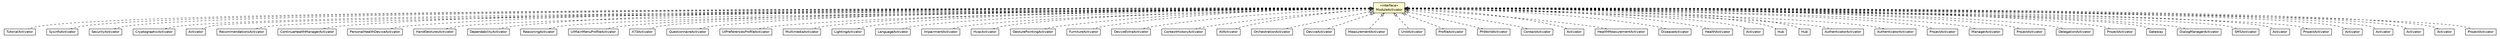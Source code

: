 #!/usr/local/bin/dot
#
# Class diagram 
# Generated by UMLGraph version R5_6-24-gf6e263 (http://www.umlgraph.org/)
#

digraph G {
	edge [fontname="Helvetica",fontsize=10,labelfontname="Helvetica",labelfontsize=10];
	node [fontname="Helvetica",fontsize=10,shape=plaintext];
	nodesep=0.25;
	ranksep=0.5;
	// org.universAAL.middleware.container.ModuleActivator
	c5542085 [label=<<table title="org.universAAL.middleware.container.ModuleActivator" border="0" cellborder="1" cellspacing="0" cellpadding="2" port="p" bgcolor="lemonChiffon" href="./ModuleActivator.html">
		<tr><td><table border="0" cellspacing="0" cellpadding="1">
<tr><td align="center" balign="center"> &#171;interface&#187; </td></tr>
<tr><td align="center" balign="center"> ModuleActivator </td></tr>
		</table></td></tr>
		</table>>, URL="./ModuleActivator.html", fontname="Helvetica", fontcolor="black", fontsize=10.0];
	// org.universAAL.ontology.TutorialActivator
	c5542549 [label=<<table title="org.universAAL.ontology.TutorialActivator" border="0" cellborder="1" cellspacing="0" cellpadding="2" port="p" href="../../ontology/TutorialActivator.html">
		<tr><td><table border="0" cellspacing="0" cellpadding="1">
<tr><td align="center" balign="center"> TutorialActivator </td></tr>
		</table></td></tr>
		</table>>, URL="../../ontology/TutorialActivator.html", fontname="Helvetica", fontcolor="black", fontsize=10.0];
	// org.universAAL.ontology.SysinfoActivator
	c5542552 [label=<<table title="org.universAAL.ontology.SysinfoActivator" border="0" cellborder="1" cellspacing="0" cellpadding="2" port="p" href="../../ontology/SysinfoActivator.html">
		<tr><td><table border="0" cellspacing="0" cellpadding="1">
<tr><td align="center" balign="center"> SysinfoActivator </td></tr>
		</table></td></tr>
		</table>>, URL="../../ontology/SysinfoActivator.html", fontname="Helvetica", fontcolor="black", fontsize=10.0];
	// org.universAAL.ontology.SecurityActivator
	c5542553 [label=<<table title="org.universAAL.ontology.SecurityActivator" border="0" cellborder="1" cellspacing="0" cellpadding="2" port="p" href="../../ontology/SecurityActivator.html">
		<tr><td><table border="0" cellspacing="0" cellpadding="1">
<tr><td align="center" balign="center"> SecurityActivator </td></tr>
		</table></td></tr>
		</table>>, URL="../../ontology/SecurityActivator.html", fontname="Helvetica", fontcolor="black", fontsize=10.0];
	// org.universAAL.ontology.CryptographicActivator
	c5542556 [label=<<table title="org.universAAL.ontology.CryptographicActivator" border="0" cellborder="1" cellspacing="0" cellpadding="2" port="p" href="../../ontology/CryptographicActivator.html">
		<tr><td><table border="0" cellspacing="0" cellpadding="1">
<tr><td align="center" balign="center"> CryptographicActivator </td></tr>
		</table></td></tr>
		</table>>, URL="../../ontology/CryptographicActivator.html", fontname="Helvetica", fontcolor="black", fontsize=10.0];
	// org.universAAL.ontology.Activator
	c5542557 [label=<<table title="org.universAAL.ontology.Activator" border="0" cellborder="1" cellspacing="0" cellpadding="2" port="p" href="../../ontology/Activator.html">
		<tr><td><table border="0" cellspacing="0" cellpadding="1">
<tr><td align="center" balign="center"> Activator </td></tr>
		</table></td></tr>
		</table>>, URL="../../ontology/Activator.html", fontname="Helvetica", fontcolor="black", fontsize=10.0];
	// org.universAAL.ontology.RecommendationsActivator
	c5542559 [label=<<table title="org.universAAL.ontology.RecommendationsActivator" border="0" cellborder="1" cellspacing="0" cellpadding="2" port="p" href="../../ontology/RecommendationsActivator.html">
		<tr><td><table border="0" cellspacing="0" cellpadding="1">
<tr><td align="center" balign="center"> RecommendationsActivator </td></tr>
		</table></td></tr>
		</table>>, URL="../../ontology/RecommendationsActivator.html", fontname="Helvetica", fontcolor="black", fontsize=10.0];
	// org.universAAL.ontology.ContinuaHealthManagerActivator
	c5542562 [label=<<table title="org.universAAL.ontology.ContinuaHealthManagerActivator" border="0" cellborder="1" cellspacing="0" cellpadding="2" port="p" href="../../ontology/ContinuaHealthManagerActivator.html">
		<tr><td><table border="0" cellspacing="0" cellpadding="1">
<tr><td align="center" balign="center"> ContinuaHealthManagerActivator </td></tr>
		</table></td></tr>
		</table>>, URL="../../ontology/ContinuaHealthManagerActivator.html", fontname="Helvetica", fontcolor="black", fontsize=10.0];
	// org.universAAL.ontology.PersonalHealthDeviceActivator
	c5542564 [label=<<table title="org.universAAL.ontology.PersonalHealthDeviceActivator" border="0" cellborder="1" cellspacing="0" cellpadding="2" port="p" href="../../ontology/PersonalHealthDeviceActivator.html">
		<tr><td><table border="0" cellspacing="0" cellpadding="1">
<tr><td align="center" balign="center"> PersonalHealthDeviceActivator </td></tr>
		</table></td></tr>
		</table>>, URL="../../ontology/PersonalHealthDeviceActivator.html", fontname="Helvetica", fontcolor="black", fontsize=10.0];
	// org.universAAL.ontology.HandGesturesActivator
	c5542565 [label=<<table title="org.universAAL.ontology.HandGesturesActivator" border="0" cellborder="1" cellspacing="0" cellpadding="2" port="p" href="../../ontology/HandGesturesActivator.html">
		<tr><td><table border="0" cellspacing="0" cellpadding="1">
<tr><td align="center" balign="center"> HandGesturesActivator </td></tr>
		</table></td></tr>
		</table>>, URL="../../ontology/HandGesturesActivator.html", fontname="Helvetica", fontcolor="black", fontsize=10.0];
	// org.universAAL.ontology.DependabilityActivator
	c5542568 [label=<<table title="org.universAAL.ontology.DependabilityActivator" border="0" cellborder="1" cellspacing="0" cellpadding="2" port="p" href="../../ontology/DependabilityActivator.html">
		<tr><td><table border="0" cellspacing="0" cellpadding="1">
<tr><td align="center" balign="center"> DependabilityActivator </td></tr>
		</table></td></tr>
		</table>>, URL="../../ontology/DependabilityActivator.html", fontname="Helvetica", fontcolor="black", fontsize=10.0];
	// org.universAAL.ontology.ReasoningActivator
	c5542570 [label=<<table title="org.universAAL.ontology.ReasoningActivator" border="0" cellborder="1" cellspacing="0" cellpadding="2" port="p" href="../../ontology/ReasoningActivator.html">
		<tr><td><table border="0" cellspacing="0" cellpadding="1">
<tr><td align="center" balign="center"> ReasoningActivator </td></tr>
		</table></td></tr>
		</table>>, URL="../../ontology/ReasoningActivator.html", fontname="Helvetica", fontcolor="black", fontsize=10.0];
	// org.universAAL.ontology.UIMainMenuProfileActivator
	c5542571 [label=<<table title="org.universAAL.ontology.UIMainMenuProfileActivator" border="0" cellborder="1" cellspacing="0" cellpadding="2" port="p" href="../../ontology/UIMainMenuProfileActivator.html">
		<tr><td><table border="0" cellspacing="0" cellpadding="1">
<tr><td align="center" balign="center"> UIMainMenuProfileActivator </td></tr>
		</table></td></tr>
		</table>>, URL="../../ontology/UIMainMenuProfileActivator.html", fontname="Helvetica", fontcolor="black", fontsize=10.0];
	// org.universAAL.ontology.X73Activator
	c5542573 [label=<<table title="org.universAAL.ontology.X73Activator" border="0" cellborder="1" cellspacing="0" cellpadding="2" port="p" href="../../ontology/X73Activator.html">
		<tr><td><table border="0" cellspacing="0" cellpadding="1">
<tr><td align="center" balign="center"> X73Activator </td></tr>
		</table></td></tr>
		</table>>, URL="../../ontology/X73Activator.html", fontname="Helvetica", fontcolor="black", fontsize=10.0];
	// org.universAAL.ontology.QuestionnaireActivator
	c5542576 [label=<<table title="org.universAAL.ontology.QuestionnaireActivator" border="0" cellborder="1" cellspacing="0" cellpadding="2" port="p" href="../../ontology/QuestionnaireActivator.html">
		<tr><td><table border="0" cellspacing="0" cellpadding="1">
<tr><td align="center" balign="center"> QuestionnaireActivator </td></tr>
		</table></td></tr>
		</table>>, URL="../../ontology/QuestionnaireActivator.html", fontname="Helvetica", fontcolor="black", fontsize=10.0];
	// org.universAAL.ontology.UIPreferencesProfileActivator
	c5542577 [label=<<table title="org.universAAL.ontology.UIPreferencesProfileActivator" border="0" cellborder="1" cellspacing="0" cellpadding="2" port="p" href="../../ontology/UIPreferencesProfileActivator.html">
		<tr><td><table border="0" cellspacing="0" cellpadding="1">
<tr><td align="center" balign="center"> UIPreferencesProfileActivator </td></tr>
		</table></td></tr>
		</table>>, URL="../../ontology/UIPreferencesProfileActivator.html", fontname="Helvetica", fontcolor="black", fontsize=10.0];
	// org.universAAL.ontology.MultimediaActivator
	c5542579 [label=<<table title="org.universAAL.ontology.MultimediaActivator" border="0" cellborder="1" cellspacing="0" cellpadding="2" port="p" href="../../ontology/MultimediaActivator.html">
		<tr><td><table border="0" cellspacing="0" cellpadding="1">
<tr><td align="center" balign="center"> MultimediaActivator </td></tr>
		</table></td></tr>
		</table>>, URL="../../ontology/MultimediaActivator.html", fontname="Helvetica", fontcolor="black", fontsize=10.0];
	// org.universAAL.ontology.LightingActivator
	c5542582 [label=<<table title="org.universAAL.ontology.LightingActivator" border="0" cellborder="1" cellspacing="0" cellpadding="2" port="p" href="../../ontology/LightingActivator.html">
		<tr><td><table border="0" cellspacing="0" cellpadding="1">
<tr><td align="center" balign="center"> LightingActivator </td></tr>
		</table></td></tr>
		</table>>, URL="../../ontology/LightingActivator.html", fontname="Helvetica", fontcolor="black", fontsize=10.0];
	// org.universAAL.ontology.LanguageActivator
	c5542583 [label=<<table title="org.universAAL.ontology.LanguageActivator" border="0" cellborder="1" cellspacing="0" cellpadding="2" port="p" href="../../ontology/LanguageActivator.html">
		<tr><td><table border="0" cellspacing="0" cellpadding="1">
<tr><td align="center" balign="center"> LanguageActivator </td></tr>
		</table></td></tr>
		</table>>, URL="../../ontology/LanguageActivator.html", fontname="Helvetica", fontcolor="black", fontsize=10.0];
	// org.universAAL.ontology.ImpairmentActivator
	c5542585 [label=<<table title="org.universAAL.ontology.ImpairmentActivator" border="0" cellborder="1" cellspacing="0" cellpadding="2" port="p" href="../../ontology/ImpairmentActivator.html">
		<tr><td><table border="0" cellspacing="0" cellpadding="1">
<tr><td align="center" balign="center"> ImpairmentActivator </td></tr>
		</table></td></tr>
		</table>>, URL="../../ontology/ImpairmentActivator.html", fontname="Helvetica", fontcolor="black", fontsize=10.0];
	// org.universAAL.ontology.HvacActivator
	c5542588 [label=<<table title="org.universAAL.ontology.HvacActivator" border="0" cellborder="1" cellspacing="0" cellpadding="2" port="p" href="../../ontology/HvacActivator.html">
		<tr><td><table border="0" cellspacing="0" cellpadding="1">
<tr><td align="center" balign="center"> HvacActivator </td></tr>
		</table></td></tr>
		</table>>, URL="../../ontology/HvacActivator.html", fontname="Helvetica", fontcolor="black", fontsize=10.0];
	// org.universAAL.ontology.GesturePointingActivator
	c5542589 [label=<<table title="org.universAAL.ontology.GesturePointingActivator" border="0" cellborder="1" cellspacing="0" cellpadding="2" port="p" href="../../ontology/GesturePointingActivator.html">
		<tr><td><table border="0" cellspacing="0" cellpadding="1">
<tr><td align="center" balign="center"> GesturePointingActivator </td></tr>
		</table></td></tr>
		</table>>, URL="../../ontology/GesturePointingActivator.html", fontname="Helvetica", fontcolor="black", fontsize=10.0];
	// org.universAAL.ontology.FurnitureActivator
	c5542591 [label=<<table title="org.universAAL.ontology.FurnitureActivator" border="0" cellborder="1" cellspacing="0" cellpadding="2" port="p" href="../../ontology/FurnitureActivator.html">
		<tr><td><table border="0" cellspacing="0" cellpadding="1">
<tr><td align="center" balign="center"> FurnitureActivator </td></tr>
		</table></td></tr>
		</table>>, URL="../../ontology/FurnitureActivator.html", fontname="Helvetica", fontcolor="black", fontsize=10.0];
	// org.universAAL.ontology.DeviceExtraActivator
	c5542593 [label=<<table title="org.universAAL.ontology.DeviceExtraActivator" border="0" cellborder="1" cellspacing="0" cellpadding="2" port="p" href="../../ontology/DeviceExtraActivator.html">
		<tr><td><table border="0" cellspacing="0" cellpadding="1">
<tr><td align="center" balign="center"> DeviceExtraActivator </td></tr>
		</table></td></tr>
		</table>>, URL="../../ontology/DeviceExtraActivator.html", fontname="Helvetica", fontcolor="black", fontsize=10.0];
	// org.universAAL.ontology.ContextHistoryActivator
	c5542594 [label=<<table title="org.universAAL.ontology.ContextHistoryActivator" border="0" cellborder="1" cellspacing="0" cellpadding="2" port="p" href="../../ontology/ContextHistoryActivator.html">
		<tr><td><table border="0" cellspacing="0" cellpadding="1">
<tr><td align="center" balign="center"> ContextHistoryActivator </td></tr>
		</table></td></tr>
		</table>>, URL="../../ontology/ContextHistoryActivator.html", fontname="Helvetica", fontcolor="black", fontsize=10.0];
	// org.universAAL.ontology.AVActivator
	c5542597 [label=<<table title="org.universAAL.ontology.AVActivator" border="0" cellborder="1" cellspacing="0" cellpadding="2" port="p" href="../../ontology/AVActivator.html">
		<tr><td><table border="0" cellspacing="0" cellpadding="1">
<tr><td align="center" balign="center"> AVActivator </td></tr>
		</table></td></tr>
		</table>>, URL="../../ontology/AVActivator.html", fontname="Helvetica", fontcolor="black", fontsize=10.0];
	// org.universAAL.ontology.OrchestrationActivator
	c5542599 [label=<<table title="org.universAAL.ontology.OrchestrationActivator" border="0" cellborder="1" cellspacing="0" cellpadding="2" port="p" href="../../ontology/OrchestrationActivator.html">
		<tr><td><table border="0" cellspacing="0" cellpadding="1">
<tr><td align="center" balign="center"> OrchestrationActivator </td></tr>
		</table></td></tr>
		</table>>, URL="../../ontology/OrchestrationActivator.html", fontname="Helvetica", fontcolor="black", fontsize=10.0];
	// org.universAAL.ontology.DeviceActivator
	c5542602 [label=<<table title="org.universAAL.ontology.DeviceActivator" border="0" cellborder="1" cellspacing="0" cellpadding="2" port="p" href="../../ontology/DeviceActivator.html">
		<tr><td><table border="0" cellspacing="0" cellpadding="1">
<tr><td align="center" balign="center"> DeviceActivator </td></tr>
		</table></td></tr>
		</table>>, URL="../../ontology/DeviceActivator.html", fontname="Helvetica", fontcolor="black", fontsize=10.0];
	// org.universAAL.ontology.MeasurementActivator
	c5542603 [label=<<table title="org.universAAL.ontology.MeasurementActivator" border="0" cellborder="1" cellspacing="0" cellpadding="2" port="p" href="../../ontology/MeasurementActivator.html">
		<tr><td><table border="0" cellspacing="0" cellpadding="1">
<tr><td align="center" balign="center"> MeasurementActivator </td></tr>
		</table></td></tr>
		</table>>, URL="../../ontology/MeasurementActivator.html", fontname="Helvetica", fontcolor="black", fontsize=10.0];
	// org.universAAL.ontology.UnitActivator
	c5542606 [label=<<table title="org.universAAL.ontology.UnitActivator" border="0" cellborder="1" cellspacing="0" cellpadding="2" port="p" href="../../ontology/UnitActivator.html">
		<tr><td><table border="0" cellspacing="0" cellpadding="1">
<tr><td align="center" balign="center"> UnitActivator </td></tr>
		</table></td></tr>
		</table>>, URL="../../ontology/UnitActivator.html", fontname="Helvetica", fontcolor="black", fontsize=10.0];
	// org.universAAL.ontology.ProfileActivator
	c5542608 [label=<<table title="org.universAAL.ontology.ProfileActivator" border="0" cellborder="1" cellspacing="0" cellpadding="2" port="p" href="../../ontology/ProfileActivator.html">
		<tr><td><table border="0" cellspacing="0" cellpadding="1">
<tr><td align="center" balign="center"> ProfileActivator </td></tr>
		</table></td></tr>
		</table>>, URL="../../ontology/ProfileActivator.html", fontname="Helvetica", fontcolor="black", fontsize=10.0];
	// org.universAAL.ontology.PhWorldActivator
	c5542614 [label=<<table title="org.universAAL.ontology.PhWorldActivator" border="0" cellborder="1" cellspacing="0" cellpadding="2" port="p" href="../../ontology/PhWorldActivator.html">
		<tr><td><table border="0" cellspacing="0" cellpadding="1">
<tr><td align="center" balign="center"> PhWorldActivator </td></tr>
		</table></td></tr>
		</table>>, URL="../../ontology/PhWorldActivator.html", fontname="Helvetica", fontcolor="black", fontsize=10.0];
	// org.universAAL.ontology.profile.ContactActivator
	c5542641 [label=<<table title="org.universAAL.ontology.profile.ContactActivator" border="0" cellborder="1" cellspacing="0" cellpadding="2" port="p" href="../../ontology/profile/ContactActivator.html">
		<tr><td><table border="0" cellspacing="0" cellpadding="1">
<tr><td align="center" balign="center"> ContactActivator </td></tr>
		</table></td></tr>
		</table>>, URL="../../ontology/profile/ContactActivator.html", fontname="Helvetica", fontcolor="black", fontsize=10.0];
	// org.universAAL.ontology.activityhub.Activator
	c5542819 [label=<<table title="org.universAAL.ontology.activityhub.Activator" border="0" cellborder="1" cellspacing="0" cellpadding="2" port="p" href="../../ontology/activityhub/Activator.html">
		<tr><td><table border="0" cellspacing="0" cellpadding="1">
<tr><td align="center" balign="center"> Activator </td></tr>
		</table></td></tr>
		</table>>, URL="../../ontology/activityhub/Activator.html", fontname="Helvetica", fontcolor="black", fontsize=10.0];
	// org.universAAL.ontology.healthmeasurement.HealthMeasurementActivator
	c5543019 [label=<<table title="org.universAAL.ontology.healthmeasurement.HealthMeasurementActivator" border="0" cellborder="1" cellspacing="0" cellpadding="2" port="p" href="../../ontology/healthmeasurement/HealthMeasurementActivator.html">
		<tr><td><table border="0" cellspacing="0" cellpadding="1">
<tr><td align="center" balign="center"> HealthMeasurementActivator </td></tr>
		</table></td></tr>
		</table>>, URL="../../ontology/healthmeasurement/HealthMeasurementActivator.html", fontname="Helvetica", fontcolor="black", fontsize=10.0];
	// org.universAAL.ontology.disease.DiseaseActivator
	c5543036 [label=<<table title="org.universAAL.ontology.disease.DiseaseActivator" border="0" cellborder="1" cellspacing="0" cellpadding="2" port="p" href="../../ontology/disease/DiseaseActivator.html">
		<tr><td><table border="0" cellspacing="0" cellpadding="1">
<tr><td align="center" balign="center"> DiseaseActivator </td></tr>
		</table></td></tr>
		</table>>, URL="../../ontology/disease/DiseaseActivator.html", fontname="Helvetica", fontcolor="black", fontsize=10.0];
	// org.universAAL.ontology.health.HealthActivator
	c5543060 [label=<<table title="org.universAAL.ontology.health.HealthActivator" border="0" cellborder="1" cellspacing="0" cellpadding="2" port="p" href="../../ontology/health/HealthActivator.html">
		<tr><td><table border="0" cellspacing="0" cellpadding="1">
<tr><td align="center" balign="center"> HealthActivator </td></tr>
		</table></td></tr>
		</table>>, URL="../../ontology/health/HealthActivator.html", fontname="Helvetica", fontcolor="black", fontsize=10.0];
	// org.universAAL.middleware.tracker.impl.Activator
	c5543190 [label=<<table title="org.universAAL.middleware.tracker.impl.Activator" border="0" cellborder="1" cellspacing="0" cellpadding="2" port="p" href="../tracker/impl/Activator.html">
		<tr><td><table border="0" cellspacing="0" cellpadding="1">
<tr><td align="center" balign="center"> Activator </td></tr>
		</table></td></tr>
		</table>>, URL="../tracker/impl/Activator.html", fontname="Helvetica", fontcolor="black", fontsize=10.0];
	// org.universAAL.context.che.Hub
	c5543316 [label=<<table title="org.universAAL.context.che.Hub" border="0" cellborder="1" cellspacing="0" cellpadding="2" port="p" href="../../context/che/Hub.html">
		<tr><td><table border="0" cellspacing="0" cellpadding="1">
<tr><td align="center" balign="center"> Hub </td></tr>
		</table></td></tr>
		</table>>, URL="../../context/che/Hub.html", fontname="Helvetica", fontcolor="black", fontsize=10.0];
	// org.universAAL.context.prof.serv.Hub
	c5543358 [label=<<table title="org.universAAL.context.prof.serv.Hub" border="0" cellborder="1" cellspacing="0" cellpadding="2" port="p" href="../../context/prof/serv/Hub.html">
		<tr><td><table border="0" cellspacing="0" cellpadding="1">
<tr><td align="center" balign="center"> Hub </td></tr>
		</table></td></tr>
		</table>>, URL="../../context/prof/serv/Hub.html", fontname="Helvetica", fontcolor="black", fontsize=10.0];
	// org.universAAL.security.authenticator.dummy.AuthenticatorActivator
	c5543938 [label=<<table title="org.universAAL.security.authenticator.dummy.AuthenticatorActivator" border="0" cellborder="1" cellspacing="0" cellpadding="2" port="p" href="../../security/authenticator/dummy/AuthenticatorActivator.html">
		<tr><td><table border="0" cellspacing="0" cellpadding="1">
<tr><td align="center" balign="center"> AuthenticatorActivator </td></tr>
		</table></td></tr>
		</table>>, URL="../../security/authenticator/dummy/AuthenticatorActivator.html", fontname="Helvetica", fontcolor="black", fontsize=10.0];
	// org.universAAL.security.authenticator.profile.AuthenticatorActivator
	c5543942 [label=<<table title="org.universAAL.security.authenticator.profile.AuthenticatorActivator" border="0" cellborder="1" cellspacing="0" cellpadding="2" port="p" href="../../security/authenticator/profile/AuthenticatorActivator.html">
		<tr><td><table border="0" cellspacing="0" cellpadding="1">
<tr><td align="center" balign="center"> AuthenticatorActivator </td></tr>
		</table></td></tr>
		</table>>, URL="../../security/authenticator/profile/AuthenticatorActivator.html", fontname="Helvetica", fontcolor="black", fontsize=10.0];
	// org.universAAL.security.cryptographic.services.ProjectActivator
	c5543949 [label=<<table title="org.universAAL.security.cryptographic.services.ProjectActivator" border="0" cellborder="1" cellspacing="0" cellpadding="2" port="p" href="../../security/cryptographic/services/ProjectActivator.html">
		<tr><td><table border="0" cellspacing="0" cellpadding="1">
<tr><td align="center" balign="center"> ProjectActivator </td></tr>
		</table></td></tr>
		</table>>, URL="../../security/cryptographic/services/ProjectActivator.html", fontname="Helvetica", fontcolor="black", fontsize=10.0];
	// org.universAAL.security.session.manager.ManagerActivator
	c5543969 [label=<<table title="org.universAAL.security.session.manager.ManagerActivator" border="0" cellborder="1" cellspacing="0" cellpadding="2" port="p" href="../../security/session/manager/ManagerActivator.html">
		<tr><td><table border="0" cellspacing="0" cellpadding="1">
<tr><td align="center" balign="center"> ManagerActivator </td></tr>
		</table></td></tr>
		</table>>, URL="../../security/session/manager/ManagerActivator.html", fontname="Helvetica", fontcolor="black", fontsize=10.0];
	// org.universAAL.security.authorisator.ProjectActivator
	c5543972 [label=<<table title="org.universAAL.security.authorisator.ProjectActivator" border="0" cellborder="1" cellspacing="0" cellpadding="2" port="p" href="../../security/authorisator/ProjectActivator.html">
		<tr><td><table border="0" cellspacing="0" cellpadding="1">
<tr><td align="center" balign="center"> ProjectActivator </td></tr>
		</table></td></tr>
		</table>>, URL="../../security/authorisator/ProjectActivator.html", fontname="Helvetica", fontcolor="black", fontsize=10.0];
	// org.universAAL.security.authorisator.delegation.DelegationActivator
	c5543982 [label=<<table title="org.universAAL.security.authorisator.delegation.DelegationActivator" border="0" cellborder="1" cellspacing="0" cellpadding="2" port="p" href="../../security/authorisator/delegation/DelegationActivator.html">
		<tr><td><table border="0" cellspacing="0" cellpadding="1">
<tr><td align="center" balign="center"> DelegationActivator </td></tr>
		</table></td></tr>
		</table>>, URL="../../security/authorisator/delegation/DelegationActivator.html", fontname="Helvetica", fontcolor="black", fontsize=10.0];
	// org.universAAL.security.anonymization.ProjectActivator
	c5543985 [label=<<table title="org.universAAL.security.anonymization.ProjectActivator" border="0" cellborder="1" cellspacing="0" cellpadding="2" port="p" href="../../security/anonymization/ProjectActivator.html">
		<tr><td><table border="0" cellspacing="0" cellpadding="1">
<tr><td align="center" balign="center"> ProjectActivator </td></tr>
		</table></td></tr>
		</table>>, URL="../../security/anonymization/ProjectActivator.html", fontname="Helvetica", fontcolor="black", fontsize=10.0];
	// org.universAAL.ri.gateway.Gateway
	c5544035 [label=<<table title="org.universAAL.ri.gateway.Gateway" border="0" cellborder="1" cellspacing="0" cellpadding="2" port="p" href="../../ri/gateway/Gateway.html">
		<tr><td><table border="0" cellspacing="0" cellpadding="1">
<tr><td align="center" balign="center"> Gateway </td></tr>
		</table></td></tr>
		</table>>, URL="../../ri/gateway/Gateway.html", fontname="Helvetica", fontcolor="black", fontsize=10.0];
	// org.universAAL.ui.dm.osgi.DialogManagerActivator
	c5544173 [label=<<table title="org.universAAL.ui.dm.osgi.DialogManagerActivator" border="0" cellborder="1" cellspacing="0" cellpadding="2" port="p" href="../../ui/dm/osgi/DialogManagerActivator.html">
		<tr><td><table border="0" cellspacing="0" cellpadding="1">
<tr><td align="center" balign="center"> DialogManagerActivator </td></tr>
		</table></td></tr>
		</table>>, URL="../../ui/dm/osgi/DialogManagerActivator.html", fontname="Helvetica", fontcolor="black", fontsize=10.0];
	// org.universAAL.ui.handler.sms.SMSActivator
	c5544363 [label=<<table title="org.universAAL.ui.handler.sms.SMSActivator" border="0" cellborder="1" cellspacing="0" cellpadding="2" port="p" href="../../ui/handler/sms/SMSActivator.html">
		<tr><td><table border="0" cellspacing="0" cellpadding="1">
<tr><td align="center" balign="center"> SMSActivator </td></tr>
		</table></td></tr>
		</table>>, URL="../../ui/handler/sms/SMSActivator.html", fontname="Helvetica", fontcolor="black", fontsize=10.0];
	// org.universAAL.ontology.lighting.simple.Activator
	c5544459 [label=<<table title="org.universAAL.ontology.lighting.simple.Activator" border="0" cellborder="1" cellspacing="0" cellpadding="2" port="p" href="../../ontology/lighting/simple/Activator.html">
		<tr><td><table border="0" cellspacing="0" cellpadding="1">
<tr><td align="center" balign="center"> Activator </td></tr>
		</table></td></tr>
		</table>>, URL="../../ontology/lighting/simple/Activator.html", fontname="Helvetica", fontcolor="black", fontsize=10.0];
	// org.universAAL.configurable.module.ProjectActivator
	c5544509 [label=<<table title="org.universAAL.configurable.module.ProjectActivator" border="0" cellborder="1" cellspacing="0" cellpadding="2" port="p" href="../../configurable/module/ProjectActivator.html">
		<tr><td><table border="0" cellspacing="0" cellpadding="1">
<tr><td align="center" balign="center"> ProjectActivator </td></tr>
		</table></td></tr>
		</table>>, URL="../../configurable/module/ProjectActivator.html", fontname="Helvetica", fontcolor="black", fontsize=10.0];
	// org.universAAL.tutorials.context.bus.publisher.Activator
	c5544521 [label=<<table title="org.universAAL.tutorials.context.bus.publisher.Activator" border="0" cellborder="1" cellspacing="0" cellpadding="2" port="p" href="../../tutorials/context/bus/publisher/Activator.html">
		<tr><td><table border="0" cellspacing="0" cellpadding="1">
<tr><td align="center" balign="center"> Activator </td></tr>
		</table></td></tr>
		</table>>, URL="../../tutorials/context/bus/publisher/Activator.html", fontname="Helvetica", fontcolor="black", fontsize=10.0];
	// org.universAAL.tutorials.context.bus.subscriber.Activator
	c5544522 [label=<<table title="org.universAAL.tutorials.context.bus.subscriber.Activator" border="0" cellborder="1" cellspacing="0" cellpadding="2" port="p" href="../../tutorials/context/bus/subscriber/Activator.html">
		<tr><td><table border="0" cellspacing="0" cellpadding="1">
<tr><td align="center" balign="center"> Activator </td></tr>
		</table></td></tr>
		</table>>, URL="../../tutorials/context/bus/subscriber/Activator.html", fontname="Helvetica", fontcolor="black", fontsize=10.0];
	// org.universAAL.tutorials.service.bus.caller.Activator
	c5544524 [label=<<table title="org.universAAL.tutorials.service.bus.caller.Activator" border="0" cellborder="1" cellspacing="0" cellpadding="2" port="p" href="../../tutorials/service/bus/caller/Activator.html">
		<tr><td><table border="0" cellspacing="0" cellpadding="1">
<tr><td align="center" balign="center"> Activator </td></tr>
		</table></td></tr>
		</table>>, URL="../../tutorials/service/bus/caller/Activator.html", fontname="Helvetica", fontcolor="black", fontsize=10.0];
	// org.universAAL.tutorials.service.bus.callee.Activator
	c5544525 [label=<<table title="org.universAAL.tutorials.service.bus.callee.Activator" border="0" cellborder="1" cellspacing="0" cellpadding="2" port="p" href="../../tutorials/service/bus/callee/Activator.html">
		<tr><td><table border="0" cellspacing="0" cellpadding="1">
<tr><td align="center" balign="center"> Activator </td></tr>
		</table></td></tr>
		</table>>, URL="../../tutorials/service/bus/callee/Activator.html", fontname="Helvetica", fontcolor="black", fontsize=10.0];
	// org.universAAL.tools.ProjectActivator
	c5544596 [label=<<table title="org.universAAL.tools.ProjectActivator" border="0" cellborder="1" cellspacing="0" cellpadding="2" port="p" href="../../tools/ProjectActivator.html">
		<tr><td><table border="0" cellspacing="0" cellpadding="1">
<tr><td align="center" balign="center"> ProjectActivator </td></tr>
		</table></td></tr>
		</table>>, URL="../../tools/ProjectActivator.html", fontname="Helvetica", fontcolor="black", fontsize=10.0];
	//org.universAAL.ontology.TutorialActivator implements org.universAAL.middleware.container.ModuleActivator
	c5542085:p -> c5542549:p [dir=back,arrowtail=empty,style=dashed];
	//org.universAAL.ontology.SysinfoActivator implements org.universAAL.middleware.container.ModuleActivator
	c5542085:p -> c5542552:p [dir=back,arrowtail=empty,style=dashed];
	//org.universAAL.ontology.SecurityActivator implements org.universAAL.middleware.container.ModuleActivator
	c5542085:p -> c5542553:p [dir=back,arrowtail=empty,style=dashed];
	//org.universAAL.ontology.CryptographicActivator implements org.universAAL.middleware.container.ModuleActivator
	c5542085:p -> c5542556:p [dir=back,arrowtail=empty,style=dashed];
	//org.universAAL.ontology.Activator implements org.universAAL.middleware.container.ModuleActivator
	c5542085:p -> c5542557:p [dir=back,arrowtail=empty,style=dashed];
	//org.universAAL.ontology.RecommendationsActivator implements org.universAAL.middleware.container.ModuleActivator
	c5542085:p -> c5542559:p [dir=back,arrowtail=empty,style=dashed];
	//org.universAAL.ontology.ContinuaHealthManagerActivator implements org.universAAL.middleware.container.ModuleActivator
	c5542085:p -> c5542562:p [dir=back,arrowtail=empty,style=dashed];
	//org.universAAL.ontology.PersonalHealthDeviceActivator implements org.universAAL.middleware.container.ModuleActivator
	c5542085:p -> c5542564:p [dir=back,arrowtail=empty,style=dashed];
	//org.universAAL.ontology.HandGesturesActivator implements org.universAAL.middleware.container.ModuleActivator
	c5542085:p -> c5542565:p [dir=back,arrowtail=empty,style=dashed];
	//org.universAAL.ontology.DependabilityActivator implements org.universAAL.middleware.container.ModuleActivator
	c5542085:p -> c5542568:p [dir=back,arrowtail=empty,style=dashed];
	//org.universAAL.ontology.ReasoningActivator implements org.universAAL.middleware.container.ModuleActivator
	c5542085:p -> c5542570:p [dir=back,arrowtail=empty,style=dashed];
	//org.universAAL.ontology.UIMainMenuProfileActivator implements org.universAAL.middleware.container.ModuleActivator
	c5542085:p -> c5542571:p [dir=back,arrowtail=empty,style=dashed];
	//org.universAAL.ontology.X73Activator implements org.universAAL.middleware.container.ModuleActivator
	c5542085:p -> c5542573:p [dir=back,arrowtail=empty,style=dashed];
	//org.universAAL.ontology.QuestionnaireActivator implements org.universAAL.middleware.container.ModuleActivator
	c5542085:p -> c5542576:p [dir=back,arrowtail=empty,style=dashed];
	//org.universAAL.ontology.UIPreferencesProfileActivator implements org.universAAL.middleware.container.ModuleActivator
	c5542085:p -> c5542577:p [dir=back,arrowtail=empty,style=dashed];
	//org.universAAL.ontology.MultimediaActivator implements org.universAAL.middleware.container.ModuleActivator
	c5542085:p -> c5542579:p [dir=back,arrowtail=empty,style=dashed];
	//org.universAAL.ontology.LightingActivator implements org.universAAL.middleware.container.ModuleActivator
	c5542085:p -> c5542582:p [dir=back,arrowtail=empty,style=dashed];
	//org.universAAL.ontology.LanguageActivator implements org.universAAL.middleware.container.ModuleActivator
	c5542085:p -> c5542583:p [dir=back,arrowtail=empty,style=dashed];
	//org.universAAL.ontology.ImpairmentActivator implements org.universAAL.middleware.container.ModuleActivator
	c5542085:p -> c5542585:p [dir=back,arrowtail=empty,style=dashed];
	//org.universAAL.ontology.HvacActivator implements org.universAAL.middleware.container.ModuleActivator
	c5542085:p -> c5542588:p [dir=back,arrowtail=empty,style=dashed];
	//org.universAAL.ontology.GesturePointingActivator implements org.universAAL.middleware.container.ModuleActivator
	c5542085:p -> c5542589:p [dir=back,arrowtail=empty,style=dashed];
	//org.universAAL.ontology.FurnitureActivator implements org.universAAL.middleware.container.ModuleActivator
	c5542085:p -> c5542591:p [dir=back,arrowtail=empty,style=dashed];
	//org.universAAL.ontology.DeviceExtraActivator implements org.universAAL.middleware.container.ModuleActivator
	c5542085:p -> c5542593:p [dir=back,arrowtail=empty,style=dashed];
	//org.universAAL.ontology.ContextHistoryActivator implements org.universAAL.middleware.container.ModuleActivator
	c5542085:p -> c5542594:p [dir=back,arrowtail=empty,style=dashed];
	//org.universAAL.ontology.AVActivator implements org.universAAL.middleware.container.ModuleActivator
	c5542085:p -> c5542597:p [dir=back,arrowtail=empty,style=dashed];
	//org.universAAL.ontology.OrchestrationActivator implements org.universAAL.middleware.container.ModuleActivator
	c5542085:p -> c5542599:p [dir=back,arrowtail=empty,style=dashed];
	//org.universAAL.ontology.DeviceActivator implements org.universAAL.middleware.container.ModuleActivator
	c5542085:p -> c5542602:p [dir=back,arrowtail=empty,style=dashed];
	//org.universAAL.ontology.MeasurementActivator implements org.universAAL.middleware.container.ModuleActivator
	c5542085:p -> c5542603:p [dir=back,arrowtail=empty,style=dashed];
	//org.universAAL.ontology.UnitActivator implements org.universAAL.middleware.container.ModuleActivator
	c5542085:p -> c5542606:p [dir=back,arrowtail=empty,style=dashed];
	//org.universAAL.ontology.ProfileActivator implements org.universAAL.middleware.container.ModuleActivator
	c5542085:p -> c5542608:p [dir=back,arrowtail=empty,style=dashed];
	//org.universAAL.ontology.PhWorldActivator implements org.universAAL.middleware.container.ModuleActivator
	c5542085:p -> c5542614:p [dir=back,arrowtail=empty,style=dashed];
	//org.universAAL.ontology.profile.ContactActivator implements org.universAAL.middleware.container.ModuleActivator
	c5542085:p -> c5542641:p [dir=back,arrowtail=empty,style=dashed];
	//org.universAAL.ontology.activityhub.Activator implements org.universAAL.middleware.container.ModuleActivator
	c5542085:p -> c5542819:p [dir=back,arrowtail=empty,style=dashed];
	//org.universAAL.ontology.healthmeasurement.HealthMeasurementActivator implements org.universAAL.middleware.container.ModuleActivator
	c5542085:p -> c5543019:p [dir=back,arrowtail=empty,style=dashed];
	//org.universAAL.ontology.disease.DiseaseActivator implements org.universAAL.middleware.container.ModuleActivator
	c5542085:p -> c5543036:p [dir=back,arrowtail=empty,style=dashed];
	//org.universAAL.ontology.health.HealthActivator implements org.universAAL.middleware.container.ModuleActivator
	c5542085:p -> c5543060:p [dir=back,arrowtail=empty,style=dashed];
	//org.universAAL.middleware.tracker.impl.Activator implements org.universAAL.middleware.container.ModuleActivator
	c5542085:p -> c5543190:p [dir=back,arrowtail=empty,style=dashed];
	//org.universAAL.context.che.Hub implements org.universAAL.middleware.container.ModuleActivator
	c5542085:p -> c5543316:p [dir=back,arrowtail=empty,style=dashed];
	//org.universAAL.context.prof.serv.Hub implements org.universAAL.middleware.container.ModuleActivator
	c5542085:p -> c5543358:p [dir=back,arrowtail=empty,style=dashed];
	//org.universAAL.security.authenticator.dummy.AuthenticatorActivator implements org.universAAL.middleware.container.ModuleActivator
	c5542085:p -> c5543938:p [dir=back,arrowtail=empty,style=dashed];
	//org.universAAL.security.authenticator.profile.AuthenticatorActivator implements org.universAAL.middleware.container.ModuleActivator
	c5542085:p -> c5543942:p [dir=back,arrowtail=empty,style=dashed];
	//org.universAAL.security.cryptographic.services.ProjectActivator implements org.universAAL.middleware.container.ModuleActivator
	c5542085:p -> c5543949:p [dir=back,arrowtail=empty,style=dashed];
	//org.universAAL.security.session.manager.ManagerActivator implements org.universAAL.middleware.container.ModuleActivator
	c5542085:p -> c5543969:p [dir=back,arrowtail=empty,style=dashed];
	//org.universAAL.security.authorisator.ProjectActivator implements org.universAAL.middleware.container.ModuleActivator
	c5542085:p -> c5543972:p [dir=back,arrowtail=empty,style=dashed];
	//org.universAAL.security.authorisator.delegation.DelegationActivator implements org.universAAL.middleware.container.ModuleActivator
	c5542085:p -> c5543982:p [dir=back,arrowtail=empty,style=dashed];
	//org.universAAL.security.anonymization.ProjectActivator implements org.universAAL.middleware.container.ModuleActivator
	c5542085:p -> c5543985:p [dir=back,arrowtail=empty,style=dashed];
	//org.universAAL.ri.gateway.Gateway implements org.universAAL.middleware.container.ModuleActivator
	c5542085:p -> c5544035:p [dir=back,arrowtail=empty,style=dashed];
	//org.universAAL.ui.dm.osgi.DialogManagerActivator implements org.universAAL.middleware.container.ModuleActivator
	c5542085:p -> c5544173:p [dir=back,arrowtail=empty,style=dashed];
	//org.universAAL.ui.handler.sms.SMSActivator implements org.universAAL.middleware.container.ModuleActivator
	c5542085:p -> c5544363:p [dir=back,arrowtail=empty,style=dashed];
	//org.universAAL.ontology.lighting.simple.Activator implements org.universAAL.middleware.container.ModuleActivator
	c5542085:p -> c5544459:p [dir=back,arrowtail=empty,style=dashed];
	//org.universAAL.configurable.module.ProjectActivator implements org.universAAL.middleware.container.ModuleActivator
	c5542085:p -> c5544509:p [dir=back,arrowtail=empty,style=dashed];
	//org.universAAL.tutorials.context.bus.publisher.Activator implements org.universAAL.middleware.container.ModuleActivator
	c5542085:p -> c5544521:p [dir=back,arrowtail=empty,style=dashed];
	//org.universAAL.tutorials.context.bus.subscriber.Activator implements org.universAAL.middleware.container.ModuleActivator
	c5542085:p -> c5544522:p [dir=back,arrowtail=empty,style=dashed];
	//org.universAAL.tutorials.service.bus.caller.Activator implements org.universAAL.middleware.container.ModuleActivator
	c5542085:p -> c5544524:p [dir=back,arrowtail=empty,style=dashed];
	//org.universAAL.tutorials.service.bus.callee.Activator implements org.universAAL.middleware.container.ModuleActivator
	c5542085:p -> c5544525:p [dir=back,arrowtail=empty,style=dashed];
	//org.universAAL.tools.ProjectActivator implements org.universAAL.middleware.container.ModuleActivator
	c5542085:p -> c5544596:p [dir=back,arrowtail=empty,style=dashed];
}

